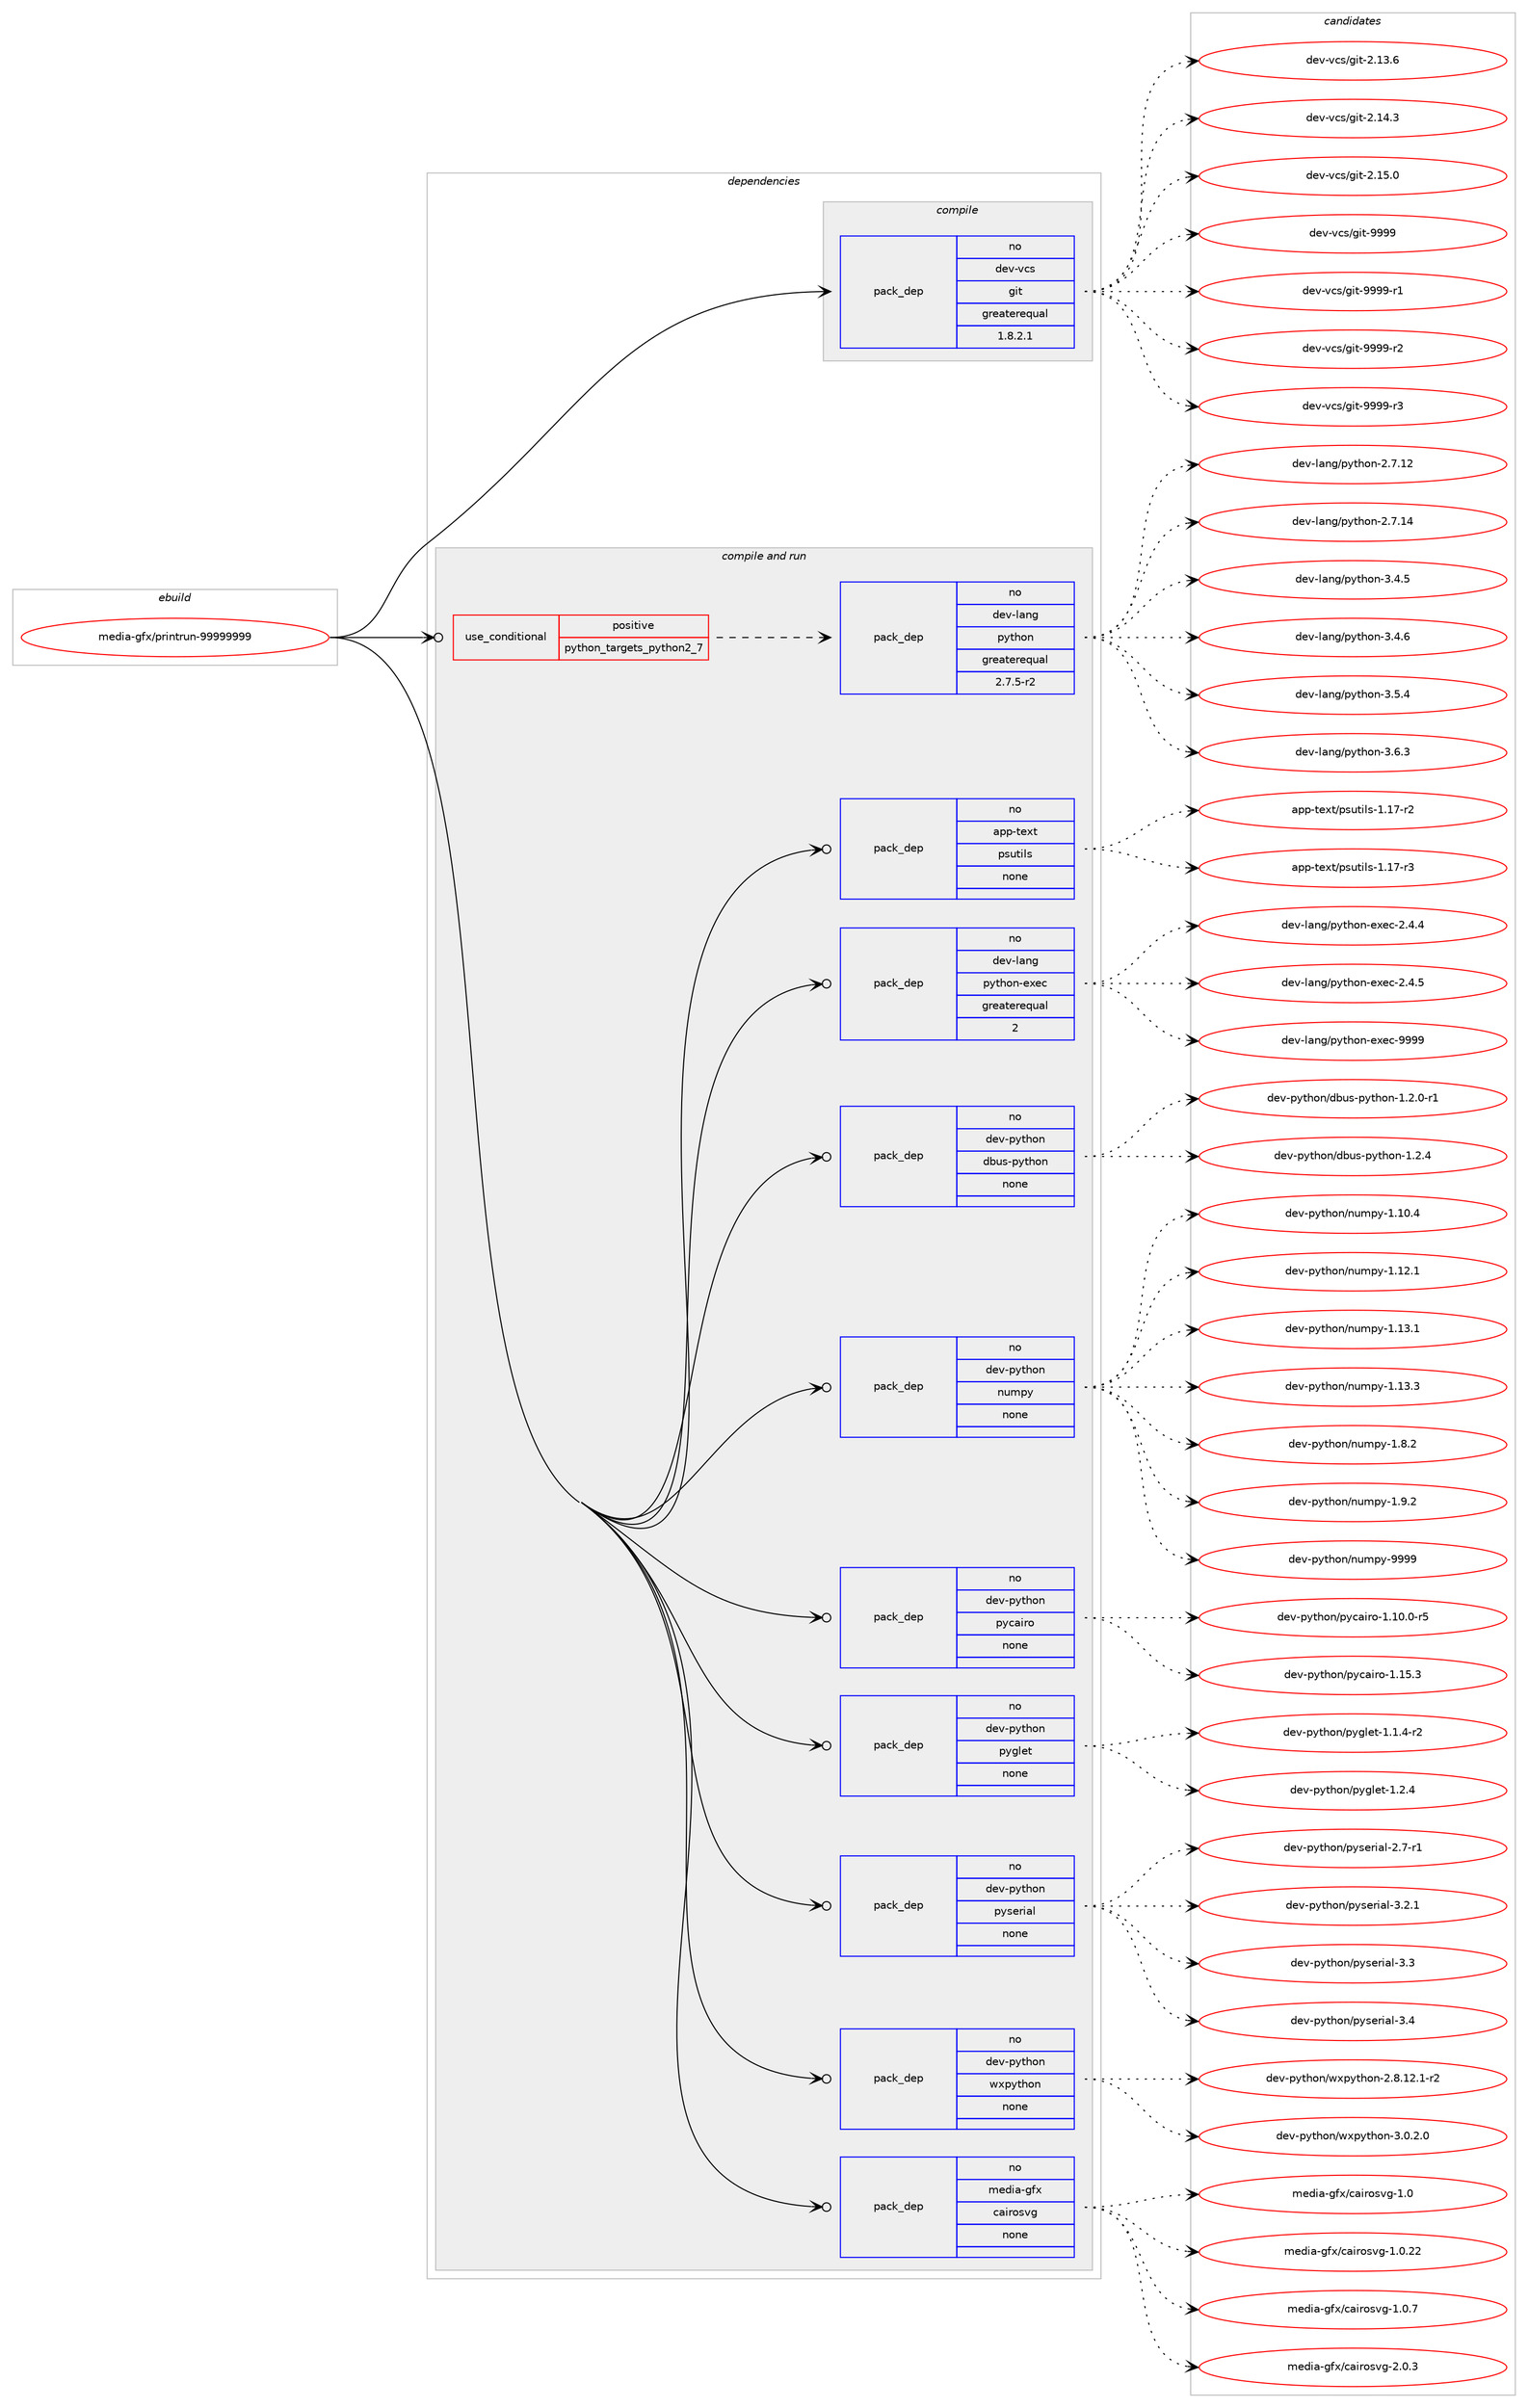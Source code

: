 digraph prolog {

# *************
# Graph options
# *************

newrank=true;
concentrate=true;
compound=true;
graph [rankdir=LR,fontname=Helvetica,fontsize=10,ranksep=1.5];#, ranksep=2.5, nodesep=0.2];
edge  [arrowhead=vee];
node  [fontname=Helvetica,fontsize=10];

# **********
# The ebuild
# **********

subgraph cluster_leftcol {
color=gray;
rank=same;
label=<<i>ebuild</i>>;
id [label="media-gfx/printrun-99999999", color=red, width=4, href="../media-gfx/printrun-99999999.svg"];
}

# ****************
# The dependencies
# ****************

subgraph cluster_midcol {
color=gray;
label=<<i>dependencies</i>>;
subgraph cluster_compile {
fillcolor="#eeeeee";
style=filled;
label=<<i>compile</i>>;
subgraph pack263678 {
dependency357550 [label=<<TABLE BORDER="0" CELLBORDER="1" CELLSPACING="0" CELLPADDING="4" WIDTH="220"><TR><TD ROWSPAN="6" CELLPADDING="30">pack_dep</TD></TR><TR><TD WIDTH="110">no</TD></TR><TR><TD>dev-vcs</TD></TR><TR><TD>git</TD></TR><TR><TD>greaterequal</TD></TR><TR><TD>1.8.2.1</TD></TR></TABLE>>, shape=none, color=blue];
}
id:e -> dependency357550:w [weight=20,style="solid",arrowhead="vee"];
}
subgraph cluster_compileandrun {
fillcolor="#eeeeee";
style=filled;
label=<<i>compile and run</i>>;
subgraph cond88425 {
dependency357551 [label=<<TABLE BORDER="0" CELLBORDER="1" CELLSPACING="0" CELLPADDING="4"><TR><TD ROWSPAN="3" CELLPADDING="10">use_conditional</TD></TR><TR><TD>positive</TD></TR><TR><TD>python_targets_python2_7</TD></TR></TABLE>>, shape=none, color=red];
subgraph pack263679 {
dependency357552 [label=<<TABLE BORDER="0" CELLBORDER="1" CELLSPACING="0" CELLPADDING="4" WIDTH="220"><TR><TD ROWSPAN="6" CELLPADDING="30">pack_dep</TD></TR><TR><TD WIDTH="110">no</TD></TR><TR><TD>dev-lang</TD></TR><TR><TD>python</TD></TR><TR><TD>greaterequal</TD></TR><TR><TD>2.7.5-r2</TD></TR></TABLE>>, shape=none, color=blue];
}
dependency357551:e -> dependency357552:w [weight=20,style="dashed",arrowhead="vee"];
}
id:e -> dependency357551:w [weight=20,style="solid",arrowhead="odotvee"];
subgraph pack263680 {
dependency357553 [label=<<TABLE BORDER="0" CELLBORDER="1" CELLSPACING="0" CELLPADDING="4" WIDTH="220"><TR><TD ROWSPAN="6" CELLPADDING="30">pack_dep</TD></TR><TR><TD WIDTH="110">no</TD></TR><TR><TD>app-text</TD></TR><TR><TD>psutils</TD></TR><TR><TD>none</TD></TR><TR><TD></TD></TR></TABLE>>, shape=none, color=blue];
}
id:e -> dependency357553:w [weight=20,style="solid",arrowhead="odotvee"];
subgraph pack263681 {
dependency357554 [label=<<TABLE BORDER="0" CELLBORDER="1" CELLSPACING="0" CELLPADDING="4" WIDTH="220"><TR><TD ROWSPAN="6" CELLPADDING="30">pack_dep</TD></TR><TR><TD WIDTH="110">no</TD></TR><TR><TD>dev-lang</TD></TR><TR><TD>python-exec</TD></TR><TR><TD>greaterequal</TD></TR><TR><TD>2</TD></TR></TABLE>>, shape=none, color=blue];
}
id:e -> dependency357554:w [weight=20,style="solid",arrowhead="odotvee"];
subgraph pack263682 {
dependency357555 [label=<<TABLE BORDER="0" CELLBORDER="1" CELLSPACING="0" CELLPADDING="4" WIDTH="220"><TR><TD ROWSPAN="6" CELLPADDING="30">pack_dep</TD></TR><TR><TD WIDTH="110">no</TD></TR><TR><TD>dev-python</TD></TR><TR><TD>dbus-python</TD></TR><TR><TD>none</TD></TR><TR><TD></TD></TR></TABLE>>, shape=none, color=blue];
}
id:e -> dependency357555:w [weight=20,style="solid",arrowhead="odotvee"];
subgraph pack263683 {
dependency357556 [label=<<TABLE BORDER="0" CELLBORDER="1" CELLSPACING="0" CELLPADDING="4" WIDTH="220"><TR><TD ROWSPAN="6" CELLPADDING="30">pack_dep</TD></TR><TR><TD WIDTH="110">no</TD></TR><TR><TD>dev-python</TD></TR><TR><TD>numpy</TD></TR><TR><TD>none</TD></TR><TR><TD></TD></TR></TABLE>>, shape=none, color=blue];
}
id:e -> dependency357556:w [weight=20,style="solid",arrowhead="odotvee"];
subgraph pack263684 {
dependency357557 [label=<<TABLE BORDER="0" CELLBORDER="1" CELLSPACING="0" CELLPADDING="4" WIDTH="220"><TR><TD ROWSPAN="6" CELLPADDING="30">pack_dep</TD></TR><TR><TD WIDTH="110">no</TD></TR><TR><TD>dev-python</TD></TR><TR><TD>pycairo</TD></TR><TR><TD>none</TD></TR><TR><TD></TD></TR></TABLE>>, shape=none, color=blue];
}
id:e -> dependency357557:w [weight=20,style="solid",arrowhead="odotvee"];
subgraph pack263685 {
dependency357558 [label=<<TABLE BORDER="0" CELLBORDER="1" CELLSPACING="0" CELLPADDING="4" WIDTH="220"><TR><TD ROWSPAN="6" CELLPADDING="30">pack_dep</TD></TR><TR><TD WIDTH="110">no</TD></TR><TR><TD>dev-python</TD></TR><TR><TD>pyglet</TD></TR><TR><TD>none</TD></TR><TR><TD></TD></TR></TABLE>>, shape=none, color=blue];
}
id:e -> dependency357558:w [weight=20,style="solid",arrowhead="odotvee"];
subgraph pack263686 {
dependency357559 [label=<<TABLE BORDER="0" CELLBORDER="1" CELLSPACING="0" CELLPADDING="4" WIDTH="220"><TR><TD ROWSPAN="6" CELLPADDING="30">pack_dep</TD></TR><TR><TD WIDTH="110">no</TD></TR><TR><TD>dev-python</TD></TR><TR><TD>pyserial</TD></TR><TR><TD>none</TD></TR><TR><TD></TD></TR></TABLE>>, shape=none, color=blue];
}
id:e -> dependency357559:w [weight=20,style="solid",arrowhead="odotvee"];
subgraph pack263687 {
dependency357560 [label=<<TABLE BORDER="0" CELLBORDER="1" CELLSPACING="0" CELLPADDING="4" WIDTH="220"><TR><TD ROWSPAN="6" CELLPADDING="30">pack_dep</TD></TR><TR><TD WIDTH="110">no</TD></TR><TR><TD>dev-python</TD></TR><TR><TD>wxpython</TD></TR><TR><TD>none</TD></TR><TR><TD></TD></TR></TABLE>>, shape=none, color=blue];
}
id:e -> dependency357560:w [weight=20,style="solid",arrowhead="odotvee"];
subgraph pack263688 {
dependency357561 [label=<<TABLE BORDER="0" CELLBORDER="1" CELLSPACING="0" CELLPADDING="4" WIDTH="220"><TR><TD ROWSPAN="6" CELLPADDING="30">pack_dep</TD></TR><TR><TD WIDTH="110">no</TD></TR><TR><TD>media-gfx</TD></TR><TR><TD>cairosvg</TD></TR><TR><TD>none</TD></TR><TR><TD></TD></TR></TABLE>>, shape=none, color=blue];
}
id:e -> dependency357561:w [weight=20,style="solid",arrowhead="odotvee"];
}
subgraph cluster_run {
fillcolor="#eeeeee";
style=filled;
label=<<i>run</i>>;
}
}

# **************
# The candidates
# **************

subgraph cluster_choices {
rank=same;
color=gray;
label=<<i>candidates</i>>;

subgraph choice263678 {
color=black;
nodesep=1;
choice10010111845118991154710310511645504649514654 [label="dev-vcs/git-2.13.6", color=red, width=4,href="../dev-vcs/git-2.13.6.svg"];
choice10010111845118991154710310511645504649524651 [label="dev-vcs/git-2.14.3", color=red, width=4,href="../dev-vcs/git-2.14.3.svg"];
choice10010111845118991154710310511645504649534648 [label="dev-vcs/git-2.15.0", color=red, width=4,href="../dev-vcs/git-2.15.0.svg"];
choice1001011184511899115471031051164557575757 [label="dev-vcs/git-9999", color=red, width=4,href="../dev-vcs/git-9999.svg"];
choice10010111845118991154710310511645575757574511449 [label="dev-vcs/git-9999-r1", color=red, width=4,href="../dev-vcs/git-9999-r1.svg"];
choice10010111845118991154710310511645575757574511450 [label="dev-vcs/git-9999-r2", color=red, width=4,href="../dev-vcs/git-9999-r2.svg"];
choice10010111845118991154710310511645575757574511451 [label="dev-vcs/git-9999-r3", color=red, width=4,href="../dev-vcs/git-9999-r3.svg"];
dependency357550:e -> choice10010111845118991154710310511645504649514654:w [style=dotted,weight="100"];
dependency357550:e -> choice10010111845118991154710310511645504649524651:w [style=dotted,weight="100"];
dependency357550:e -> choice10010111845118991154710310511645504649534648:w [style=dotted,weight="100"];
dependency357550:e -> choice1001011184511899115471031051164557575757:w [style=dotted,weight="100"];
dependency357550:e -> choice10010111845118991154710310511645575757574511449:w [style=dotted,weight="100"];
dependency357550:e -> choice10010111845118991154710310511645575757574511450:w [style=dotted,weight="100"];
dependency357550:e -> choice10010111845118991154710310511645575757574511451:w [style=dotted,weight="100"];
}
subgraph choice263679 {
color=black;
nodesep=1;
choice10010111845108971101034711212111610411111045504655464950 [label="dev-lang/python-2.7.12", color=red, width=4,href="../dev-lang/python-2.7.12.svg"];
choice10010111845108971101034711212111610411111045504655464952 [label="dev-lang/python-2.7.14", color=red, width=4,href="../dev-lang/python-2.7.14.svg"];
choice100101118451089711010347112121116104111110455146524653 [label="dev-lang/python-3.4.5", color=red, width=4,href="../dev-lang/python-3.4.5.svg"];
choice100101118451089711010347112121116104111110455146524654 [label="dev-lang/python-3.4.6", color=red, width=4,href="../dev-lang/python-3.4.6.svg"];
choice100101118451089711010347112121116104111110455146534652 [label="dev-lang/python-3.5.4", color=red, width=4,href="../dev-lang/python-3.5.4.svg"];
choice100101118451089711010347112121116104111110455146544651 [label="dev-lang/python-3.6.3", color=red, width=4,href="../dev-lang/python-3.6.3.svg"];
dependency357552:e -> choice10010111845108971101034711212111610411111045504655464950:w [style=dotted,weight="100"];
dependency357552:e -> choice10010111845108971101034711212111610411111045504655464952:w [style=dotted,weight="100"];
dependency357552:e -> choice100101118451089711010347112121116104111110455146524653:w [style=dotted,weight="100"];
dependency357552:e -> choice100101118451089711010347112121116104111110455146524654:w [style=dotted,weight="100"];
dependency357552:e -> choice100101118451089711010347112121116104111110455146534652:w [style=dotted,weight="100"];
dependency357552:e -> choice100101118451089711010347112121116104111110455146544651:w [style=dotted,weight="100"];
}
subgraph choice263680 {
color=black;
nodesep=1;
choice97112112451161011201164711211511711610510811545494649554511450 [label="app-text/psutils-1.17-r2", color=red, width=4,href="../app-text/psutils-1.17-r2.svg"];
choice97112112451161011201164711211511711610510811545494649554511451 [label="app-text/psutils-1.17-r3", color=red, width=4,href="../app-text/psutils-1.17-r3.svg"];
dependency357553:e -> choice97112112451161011201164711211511711610510811545494649554511450:w [style=dotted,weight="100"];
dependency357553:e -> choice97112112451161011201164711211511711610510811545494649554511451:w [style=dotted,weight="100"];
}
subgraph choice263681 {
color=black;
nodesep=1;
choice1001011184510897110103471121211161041111104510112010199455046524652 [label="dev-lang/python-exec-2.4.4", color=red, width=4,href="../dev-lang/python-exec-2.4.4.svg"];
choice1001011184510897110103471121211161041111104510112010199455046524653 [label="dev-lang/python-exec-2.4.5", color=red, width=4,href="../dev-lang/python-exec-2.4.5.svg"];
choice10010111845108971101034711212111610411111045101120101994557575757 [label="dev-lang/python-exec-9999", color=red, width=4,href="../dev-lang/python-exec-9999.svg"];
dependency357554:e -> choice1001011184510897110103471121211161041111104510112010199455046524652:w [style=dotted,weight="100"];
dependency357554:e -> choice1001011184510897110103471121211161041111104510112010199455046524653:w [style=dotted,weight="100"];
dependency357554:e -> choice10010111845108971101034711212111610411111045101120101994557575757:w [style=dotted,weight="100"];
}
subgraph choice263682 {
color=black;
nodesep=1;
choice100101118451121211161041111104710098117115451121211161041111104549465046484511449 [label="dev-python/dbus-python-1.2.0-r1", color=red, width=4,href="../dev-python/dbus-python-1.2.0-r1.svg"];
choice10010111845112121116104111110471009811711545112121116104111110454946504652 [label="dev-python/dbus-python-1.2.4", color=red, width=4,href="../dev-python/dbus-python-1.2.4.svg"];
dependency357555:e -> choice100101118451121211161041111104710098117115451121211161041111104549465046484511449:w [style=dotted,weight="100"];
dependency357555:e -> choice10010111845112121116104111110471009811711545112121116104111110454946504652:w [style=dotted,weight="100"];
}
subgraph choice263683 {
color=black;
nodesep=1;
choice100101118451121211161041111104711011710911212145494649484652 [label="dev-python/numpy-1.10.4", color=red, width=4,href="../dev-python/numpy-1.10.4.svg"];
choice100101118451121211161041111104711011710911212145494649504649 [label="dev-python/numpy-1.12.1", color=red, width=4,href="../dev-python/numpy-1.12.1.svg"];
choice100101118451121211161041111104711011710911212145494649514649 [label="dev-python/numpy-1.13.1", color=red, width=4,href="../dev-python/numpy-1.13.1.svg"];
choice100101118451121211161041111104711011710911212145494649514651 [label="dev-python/numpy-1.13.3", color=red, width=4,href="../dev-python/numpy-1.13.3.svg"];
choice1001011184511212111610411111047110117109112121454946564650 [label="dev-python/numpy-1.8.2", color=red, width=4,href="../dev-python/numpy-1.8.2.svg"];
choice1001011184511212111610411111047110117109112121454946574650 [label="dev-python/numpy-1.9.2", color=red, width=4,href="../dev-python/numpy-1.9.2.svg"];
choice10010111845112121116104111110471101171091121214557575757 [label="dev-python/numpy-9999", color=red, width=4,href="../dev-python/numpy-9999.svg"];
dependency357556:e -> choice100101118451121211161041111104711011710911212145494649484652:w [style=dotted,weight="100"];
dependency357556:e -> choice100101118451121211161041111104711011710911212145494649504649:w [style=dotted,weight="100"];
dependency357556:e -> choice100101118451121211161041111104711011710911212145494649514649:w [style=dotted,weight="100"];
dependency357556:e -> choice100101118451121211161041111104711011710911212145494649514651:w [style=dotted,weight="100"];
dependency357556:e -> choice1001011184511212111610411111047110117109112121454946564650:w [style=dotted,weight="100"];
dependency357556:e -> choice1001011184511212111610411111047110117109112121454946574650:w [style=dotted,weight="100"];
dependency357556:e -> choice10010111845112121116104111110471101171091121214557575757:w [style=dotted,weight="100"];
}
subgraph choice263684 {
color=black;
nodesep=1;
choice10010111845112121116104111110471121219997105114111454946494846484511453 [label="dev-python/pycairo-1.10.0-r5", color=red, width=4,href="../dev-python/pycairo-1.10.0-r5.svg"];
choice1001011184511212111610411111047112121999710511411145494649534651 [label="dev-python/pycairo-1.15.3", color=red, width=4,href="../dev-python/pycairo-1.15.3.svg"];
dependency357557:e -> choice10010111845112121116104111110471121219997105114111454946494846484511453:w [style=dotted,weight="100"];
dependency357557:e -> choice1001011184511212111610411111047112121999710511411145494649534651:w [style=dotted,weight="100"];
}
subgraph choice263685 {
color=black;
nodesep=1;
choice10010111845112121116104111110471121211031081011164549464946524511450 [label="dev-python/pyglet-1.1.4-r2", color=red, width=4,href="../dev-python/pyglet-1.1.4-r2.svg"];
choice1001011184511212111610411111047112121103108101116454946504652 [label="dev-python/pyglet-1.2.4", color=red, width=4,href="../dev-python/pyglet-1.2.4.svg"];
dependency357558:e -> choice10010111845112121116104111110471121211031081011164549464946524511450:w [style=dotted,weight="100"];
dependency357558:e -> choice1001011184511212111610411111047112121103108101116454946504652:w [style=dotted,weight="100"];
}
subgraph choice263686 {
color=black;
nodesep=1;
choice100101118451121211161041111104711212111510111410597108455046554511449 [label="dev-python/pyserial-2.7-r1", color=red, width=4,href="../dev-python/pyserial-2.7-r1.svg"];
choice100101118451121211161041111104711212111510111410597108455146504649 [label="dev-python/pyserial-3.2.1", color=red, width=4,href="../dev-python/pyserial-3.2.1.svg"];
choice10010111845112121116104111110471121211151011141059710845514651 [label="dev-python/pyserial-3.3", color=red, width=4,href="../dev-python/pyserial-3.3.svg"];
choice10010111845112121116104111110471121211151011141059710845514652 [label="dev-python/pyserial-3.4", color=red, width=4,href="../dev-python/pyserial-3.4.svg"];
dependency357559:e -> choice100101118451121211161041111104711212111510111410597108455046554511449:w [style=dotted,weight="100"];
dependency357559:e -> choice100101118451121211161041111104711212111510111410597108455146504649:w [style=dotted,weight="100"];
dependency357559:e -> choice10010111845112121116104111110471121211151011141059710845514651:w [style=dotted,weight="100"];
dependency357559:e -> choice10010111845112121116104111110471121211151011141059710845514652:w [style=dotted,weight="100"];
}
subgraph choice263687 {
color=black;
nodesep=1;
choice10010111845112121116104111110471191201121211161041111104550465646495046494511450 [label="dev-python/wxpython-2.8.12.1-r2", color=red, width=4,href="../dev-python/wxpython-2.8.12.1-r2.svg"];
choice10010111845112121116104111110471191201121211161041111104551464846504648 [label="dev-python/wxpython-3.0.2.0", color=red, width=4,href="../dev-python/wxpython-3.0.2.0.svg"];
dependency357560:e -> choice10010111845112121116104111110471191201121211161041111104550465646495046494511450:w [style=dotted,weight="100"];
dependency357560:e -> choice10010111845112121116104111110471191201121211161041111104551464846504648:w [style=dotted,weight="100"];
}
subgraph choice263688 {
color=black;
nodesep=1;
choice109101100105974510310212047999710511411111511810345494648 [label="media-gfx/cairosvg-1.0", color=red, width=4,href="../media-gfx/cairosvg-1.0.svg"];
choice109101100105974510310212047999710511411111511810345494648465050 [label="media-gfx/cairosvg-1.0.22", color=red, width=4,href="../media-gfx/cairosvg-1.0.22.svg"];
choice1091011001059745103102120479997105114111115118103454946484655 [label="media-gfx/cairosvg-1.0.7", color=red, width=4,href="../media-gfx/cairosvg-1.0.7.svg"];
choice1091011001059745103102120479997105114111115118103455046484651 [label="media-gfx/cairosvg-2.0.3", color=red, width=4,href="../media-gfx/cairosvg-2.0.3.svg"];
dependency357561:e -> choice109101100105974510310212047999710511411111511810345494648:w [style=dotted,weight="100"];
dependency357561:e -> choice109101100105974510310212047999710511411111511810345494648465050:w [style=dotted,weight="100"];
dependency357561:e -> choice1091011001059745103102120479997105114111115118103454946484655:w [style=dotted,weight="100"];
dependency357561:e -> choice1091011001059745103102120479997105114111115118103455046484651:w [style=dotted,weight="100"];
}
}

}
